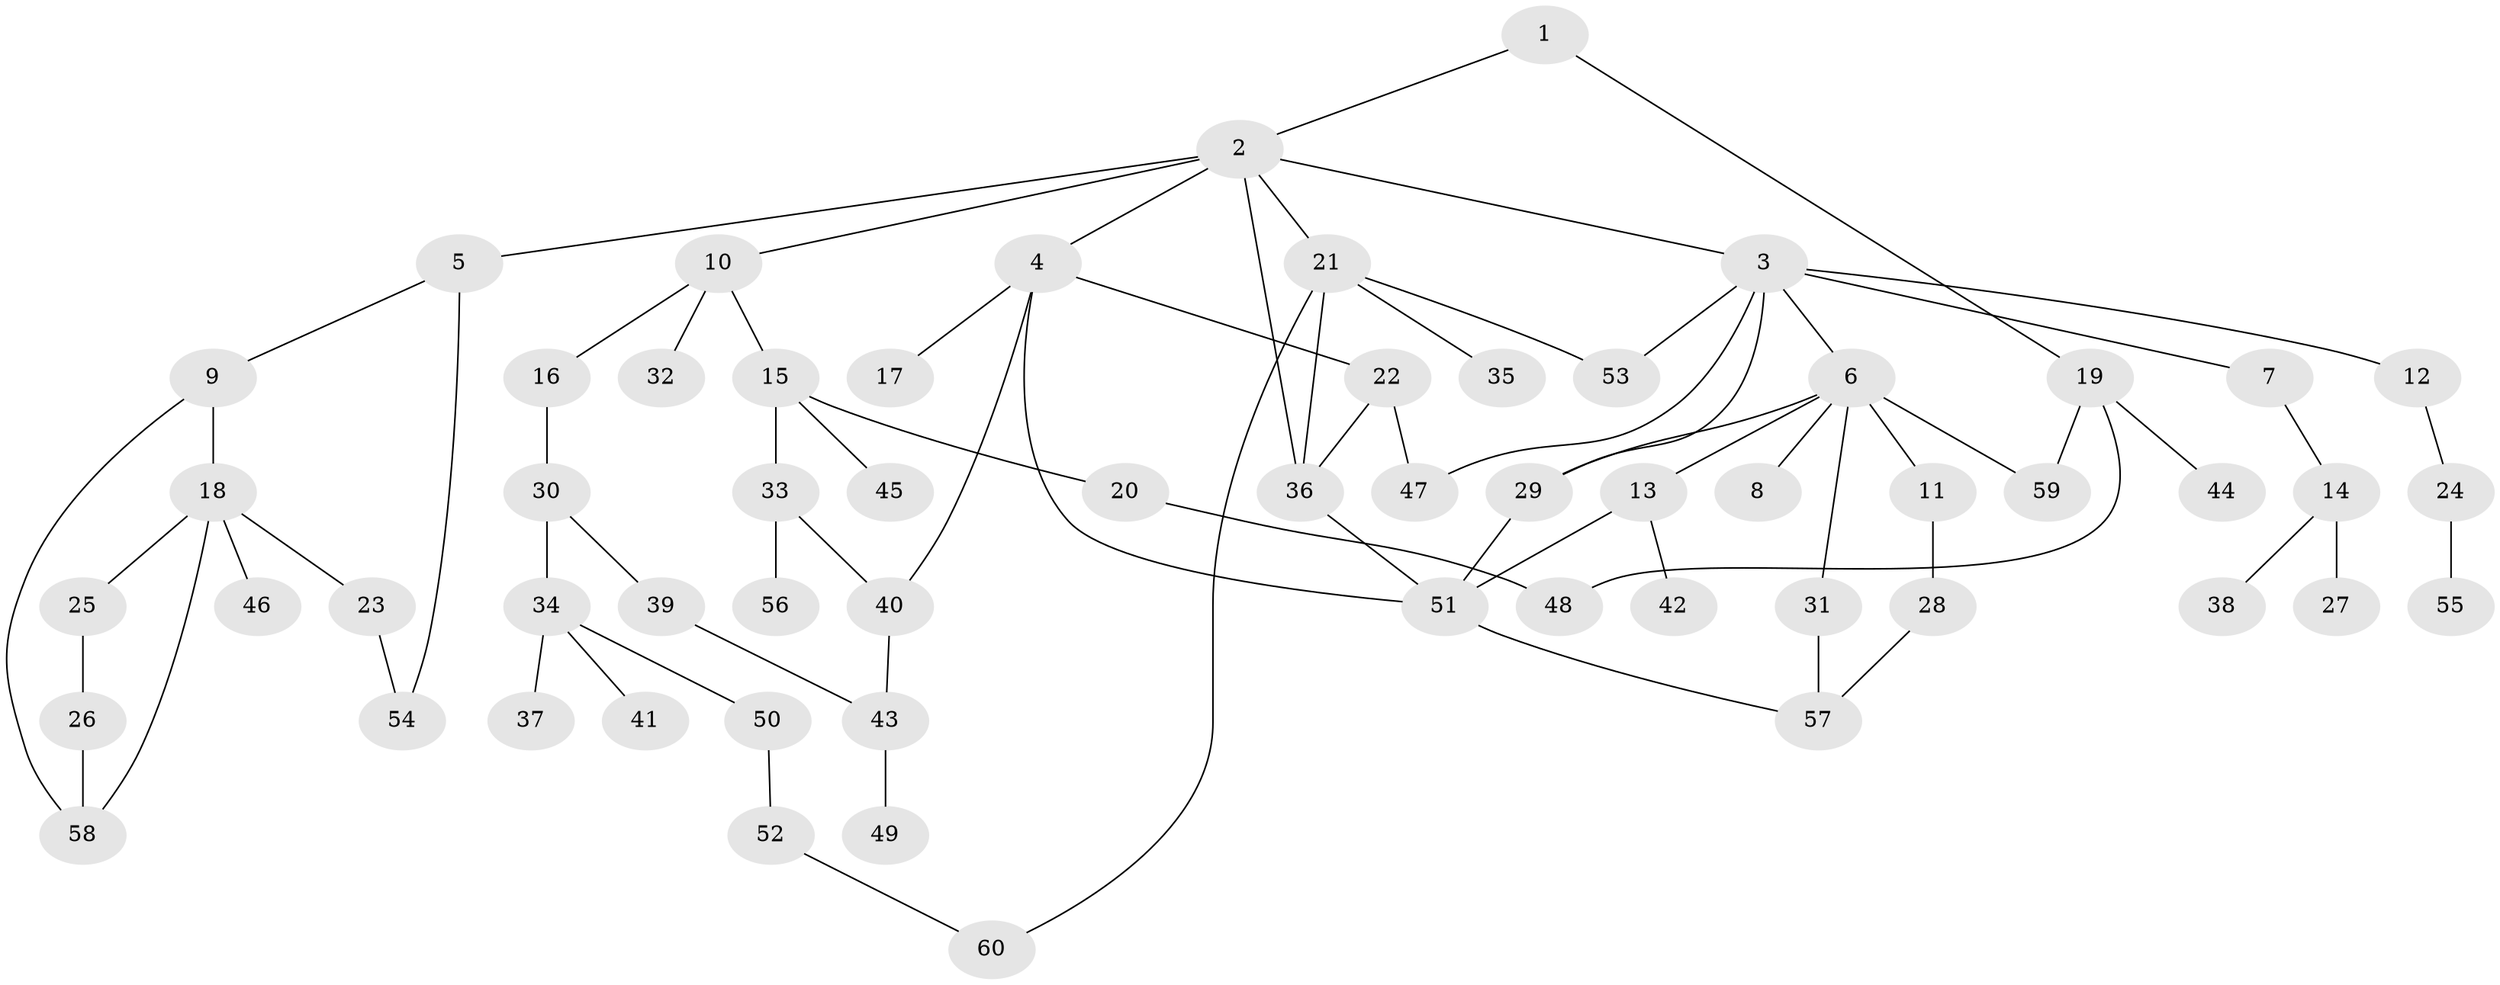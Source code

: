 // coarse degree distribution, {7: 0.05, 6: 0.075, 3: 0.15, 2: 0.4, 1: 0.2, 4: 0.125}
// Generated by graph-tools (version 1.1) at 2025/51/02/27/25 19:51:39]
// undirected, 60 vertices, 77 edges
graph export_dot {
graph [start="1"]
  node [color=gray90,style=filled];
  1;
  2;
  3;
  4;
  5;
  6;
  7;
  8;
  9;
  10;
  11;
  12;
  13;
  14;
  15;
  16;
  17;
  18;
  19;
  20;
  21;
  22;
  23;
  24;
  25;
  26;
  27;
  28;
  29;
  30;
  31;
  32;
  33;
  34;
  35;
  36;
  37;
  38;
  39;
  40;
  41;
  42;
  43;
  44;
  45;
  46;
  47;
  48;
  49;
  50;
  51;
  52;
  53;
  54;
  55;
  56;
  57;
  58;
  59;
  60;
  1 -- 2;
  1 -- 19;
  2 -- 3;
  2 -- 4;
  2 -- 5;
  2 -- 10;
  2 -- 21;
  2 -- 36;
  3 -- 6;
  3 -- 7;
  3 -- 12;
  3 -- 47;
  3 -- 53;
  3 -- 29;
  4 -- 17;
  4 -- 22;
  4 -- 40;
  4 -- 51;
  5 -- 9;
  5 -- 54;
  6 -- 8;
  6 -- 11;
  6 -- 13;
  6 -- 29;
  6 -- 31;
  6 -- 59;
  7 -- 14;
  9 -- 18;
  9 -- 58;
  10 -- 15;
  10 -- 16;
  10 -- 32;
  11 -- 28;
  12 -- 24;
  13 -- 42;
  13 -- 51;
  14 -- 27;
  14 -- 38;
  15 -- 20;
  15 -- 33;
  15 -- 45;
  16 -- 30;
  18 -- 23;
  18 -- 25;
  18 -- 46;
  18 -- 58;
  19 -- 44;
  19 -- 59;
  19 -- 48;
  20 -- 48;
  21 -- 35;
  21 -- 53;
  21 -- 60;
  21 -- 36;
  22 -- 47;
  22 -- 36;
  23 -- 54;
  24 -- 55;
  25 -- 26;
  26 -- 58;
  28 -- 57;
  29 -- 51;
  30 -- 34;
  30 -- 39;
  31 -- 57;
  33 -- 40;
  33 -- 56;
  34 -- 37;
  34 -- 41;
  34 -- 50;
  36 -- 51;
  39 -- 43;
  40 -- 43;
  43 -- 49;
  50 -- 52;
  51 -- 57;
  52 -- 60;
}
